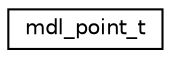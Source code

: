 digraph G
{
  edge [fontname="Helvetica",fontsize="10",labelfontname="Helvetica",labelfontsize="10"];
  node [fontname="Helvetica",fontsize="10",shape=record];
  rankdir="LR";
  Node1 [label="mdl_point_t",height=0.2,width=0.4,color="black", fillcolor="white", style="filled",URL="$structmdl__point__t.html"];
}
